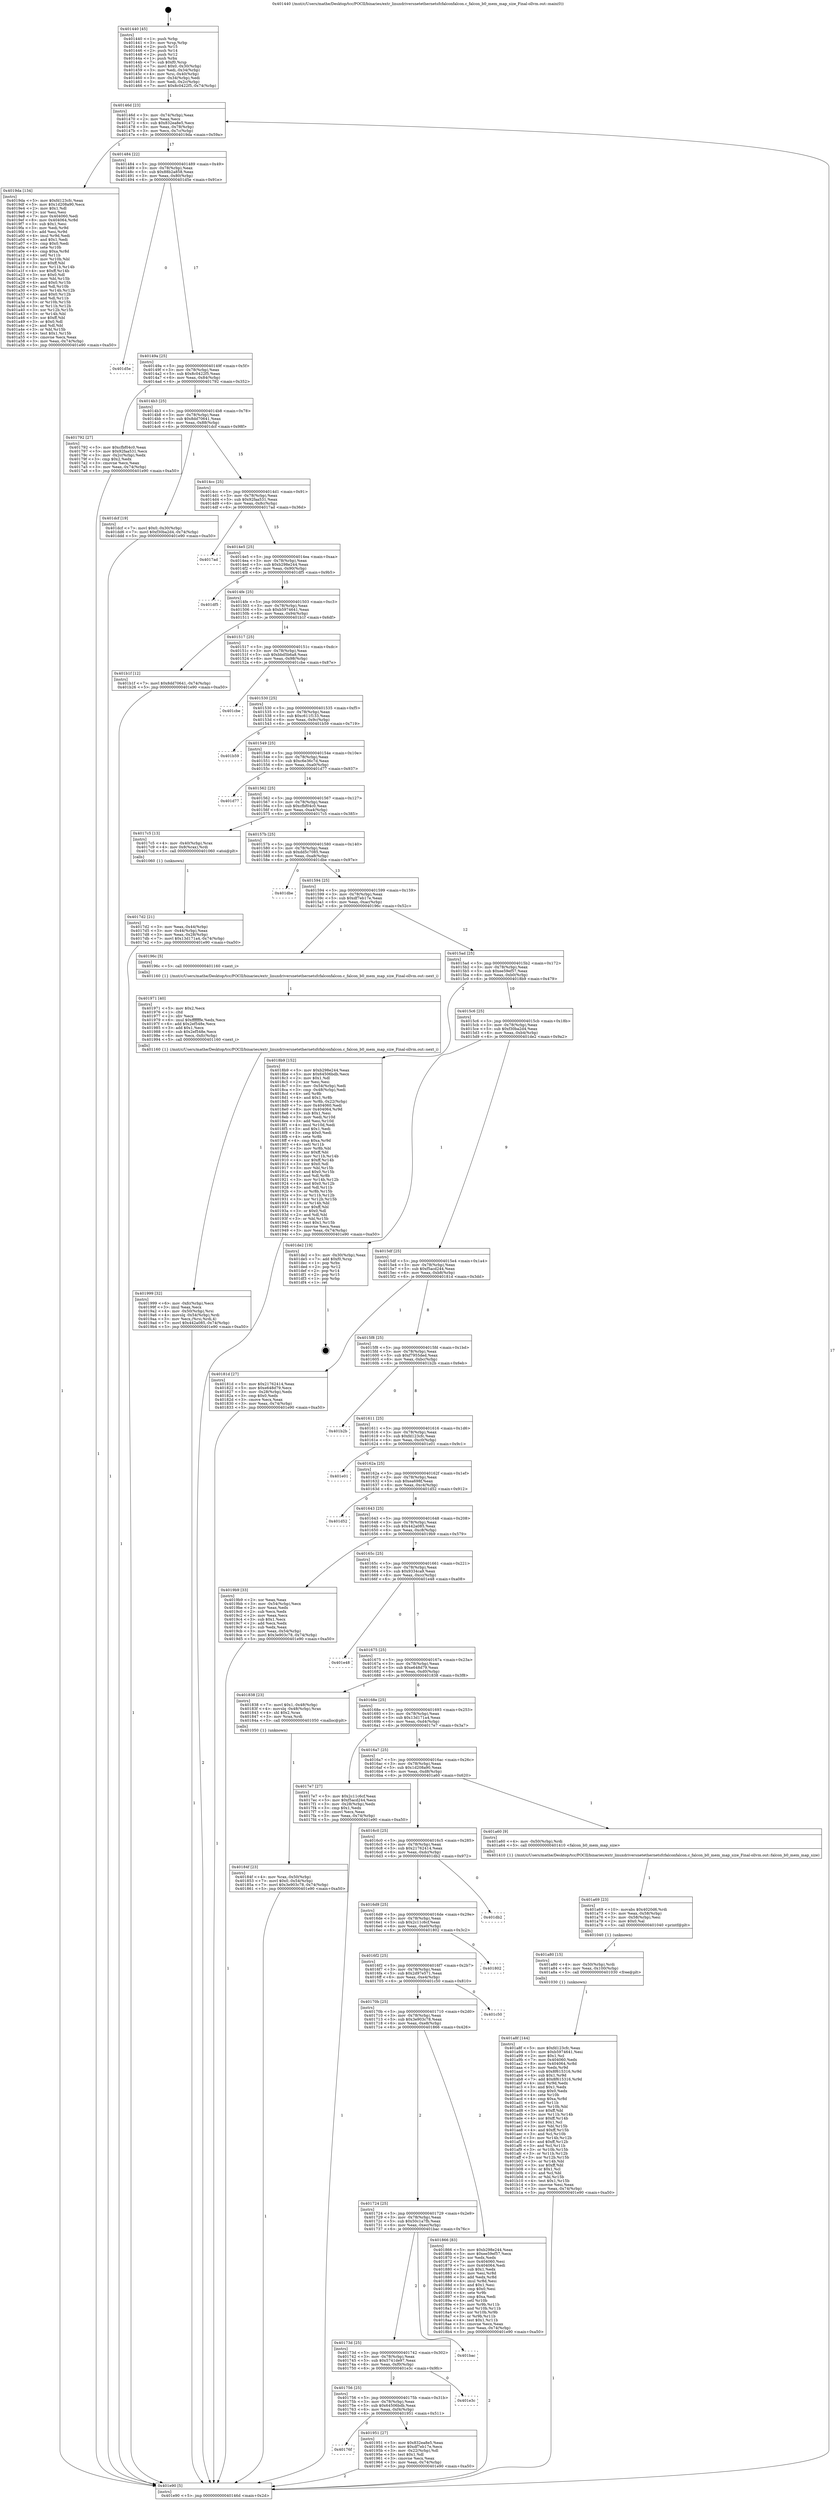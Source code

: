 digraph "0x401440" {
  label = "0x401440 (/mnt/c/Users/mathe/Desktop/tcc/POCII/binaries/extr_linuxdriversnetethernetsfcfalconfalcon.c_falcon_b0_mem_map_size_Final-ollvm.out::main(0))"
  labelloc = "t"
  node[shape=record]

  Entry [label="",width=0.3,height=0.3,shape=circle,fillcolor=black,style=filled]
  "0x40146d" [label="{
     0x40146d [23]\l
     | [instrs]\l
     &nbsp;&nbsp;0x40146d \<+3\>: mov -0x74(%rbp),%eax\l
     &nbsp;&nbsp;0x401470 \<+2\>: mov %eax,%ecx\l
     &nbsp;&nbsp;0x401472 \<+6\>: sub $0x832ea8e5,%ecx\l
     &nbsp;&nbsp;0x401478 \<+3\>: mov %eax,-0x78(%rbp)\l
     &nbsp;&nbsp;0x40147b \<+3\>: mov %ecx,-0x7c(%rbp)\l
     &nbsp;&nbsp;0x40147e \<+6\>: je 00000000004019da \<main+0x59a\>\l
  }"]
  "0x4019da" [label="{
     0x4019da [134]\l
     | [instrs]\l
     &nbsp;&nbsp;0x4019da \<+5\>: mov $0xfd123cfc,%eax\l
     &nbsp;&nbsp;0x4019df \<+5\>: mov $0x1d208a90,%ecx\l
     &nbsp;&nbsp;0x4019e4 \<+2\>: mov $0x1,%dl\l
     &nbsp;&nbsp;0x4019e6 \<+2\>: xor %esi,%esi\l
     &nbsp;&nbsp;0x4019e8 \<+7\>: mov 0x404060,%edi\l
     &nbsp;&nbsp;0x4019ef \<+8\>: mov 0x404064,%r8d\l
     &nbsp;&nbsp;0x4019f7 \<+3\>: sub $0x1,%esi\l
     &nbsp;&nbsp;0x4019fa \<+3\>: mov %edi,%r9d\l
     &nbsp;&nbsp;0x4019fd \<+3\>: add %esi,%r9d\l
     &nbsp;&nbsp;0x401a00 \<+4\>: imul %r9d,%edi\l
     &nbsp;&nbsp;0x401a04 \<+3\>: and $0x1,%edi\l
     &nbsp;&nbsp;0x401a07 \<+3\>: cmp $0x0,%edi\l
     &nbsp;&nbsp;0x401a0a \<+4\>: sete %r10b\l
     &nbsp;&nbsp;0x401a0e \<+4\>: cmp $0xa,%r8d\l
     &nbsp;&nbsp;0x401a12 \<+4\>: setl %r11b\l
     &nbsp;&nbsp;0x401a16 \<+3\>: mov %r10b,%bl\l
     &nbsp;&nbsp;0x401a19 \<+3\>: xor $0xff,%bl\l
     &nbsp;&nbsp;0x401a1c \<+3\>: mov %r11b,%r14b\l
     &nbsp;&nbsp;0x401a1f \<+4\>: xor $0xff,%r14b\l
     &nbsp;&nbsp;0x401a23 \<+3\>: xor $0x0,%dl\l
     &nbsp;&nbsp;0x401a26 \<+3\>: mov %bl,%r15b\l
     &nbsp;&nbsp;0x401a29 \<+4\>: and $0x0,%r15b\l
     &nbsp;&nbsp;0x401a2d \<+3\>: and %dl,%r10b\l
     &nbsp;&nbsp;0x401a30 \<+3\>: mov %r14b,%r12b\l
     &nbsp;&nbsp;0x401a33 \<+4\>: and $0x0,%r12b\l
     &nbsp;&nbsp;0x401a37 \<+3\>: and %dl,%r11b\l
     &nbsp;&nbsp;0x401a3a \<+3\>: or %r10b,%r15b\l
     &nbsp;&nbsp;0x401a3d \<+3\>: or %r11b,%r12b\l
     &nbsp;&nbsp;0x401a40 \<+3\>: xor %r12b,%r15b\l
     &nbsp;&nbsp;0x401a43 \<+3\>: or %r14b,%bl\l
     &nbsp;&nbsp;0x401a46 \<+3\>: xor $0xff,%bl\l
     &nbsp;&nbsp;0x401a49 \<+3\>: or $0x0,%dl\l
     &nbsp;&nbsp;0x401a4c \<+2\>: and %dl,%bl\l
     &nbsp;&nbsp;0x401a4e \<+3\>: or %bl,%r15b\l
     &nbsp;&nbsp;0x401a51 \<+4\>: test $0x1,%r15b\l
     &nbsp;&nbsp;0x401a55 \<+3\>: cmovne %ecx,%eax\l
     &nbsp;&nbsp;0x401a58 \<+3\>: mov %eax,-0x74(%rbp)\l
     &nbsp;&nbsp;0x401a5b \<+5\>: jmp 0000000000401e90 \<main+0xa50\>\l
  }"]
  "0x401484" [label="{
     0x401484 [22]\l
     | [instrs]\l
     &nbsp;&nbsp;0x401484 \<+5\>: jmp 0000000000401489 \<main+0x49\>\l
     &nbsp;&nbsp;0x401489 \<+3\>: mov -0x78(%rbp),%eax\l
     &nbsp;&nbsp;0x40148c \<+5\>: sub $0x88b2a858,%eax\l
     &nbsp;&nbsp;0x401491 \<+3\>: mov %eax,-0x80(%rbp)\l
     &nbsp;&nbsp;0x401494 \<+6\>: je 0000000000401d5e \<main+0x91e\>\l
  }"]
  Exit [label="",width=0.3,height=0.3,shape=circle,fillcolor=black,style=filled,peripheries=2]
  "0x401d5e" [label="{
     0x401d5e\l
  }", style=dashed]
  "0x40149a" [label="{
     0x40149a [25]\l
     | [instrs]\l
     &nbsp;&nbsp;0x40149a \<+5\>: jmp 000000000040149f \<main+0x5f\>\l
     &nbsp;&nbsp;0x40149f \<+3\>: mov -0x78(%rbp),%eax\l
     &nbsp;&nbsp;0x4014a2 \<+5\>: sub $0x8c0422f5,%eax\l
     &nbsp;&nbsp;0x4014a7 \<+6\>: mov %eax,-0x84(%rbp)\l
     &nbsp;&nbsp;0x4014ad \<+6\>: je 0000000000401792 \<main+0x352\>\l
  }"]
  "0x401a8f" [label="{
     0x401a8f [144]\l
     | [instrs]\l
     &nbsp;&nbsp;0x401a8f \<+5\>: mov $0xfd123cfc,%eax\l
     &nbsp;&nbsp;0x401a94 \<+5\>: mov $0xb5974641,%esi\l
     &nbsp;&nbsp;0x401a99 \<+2\>: mov $0x1,%cl\l
     &nbsp;&nbsp;0x401a9b \<+7\>: mov 0x404060,%edx\l
     &nbsp;&nbsp;0x401aa2 \<+8\>: mov 0x404064,%r8d\l
     &nbsp;&nbsp;0x401aaa \<+3\>: mov %edx,%r9d\l
     &nbsp;&nbsp;0x401aad \<+7\>: sub $0x8f615316,%r9d\l
     &nbsp;&nbsp;0x401ab4 \<+4\>: sub $0x1,%r9d\l
     &nbsp;&nbsp;0x401ab8 \<+7\>: add $0x8f615316,%r9d\l
     &nbsp;&nbsp;0x401abf \<+4\>: imul %r9d,%edx\l
     &nbsp;&nbsp;0x401ac3 \<+3\>: and $0x1,%edx\l
     &nbsp;&nbsp;0x401ac6 \<+3\>: cmp $0x0,%edx\l
     &nbsp;&nbsp;0x401ac9 \<+4\>: sete %r10b\l
     &nbsp;&nbsp;0x401acd \<+4\>: cmp $0xa,%r8d\l
     &nbsp;&nbsp;0x401ad1 \<+4\>: setl %r11b\l
     &nbsp;&nbsp;0x401ad5 \<+3\>: mov %r10b,%bl\l
     &nbsp;&nbsp;0x401ad8 \<+3\>: xor $0xff,%bl\l
     &nbsp;&nbsp;0x401adb \<+3\>: mov %r11b,%r14b\l
     &nbsp;&nbsp;0x401ade \<+4\>: xor $0xff,%r14b\l
     &nbsp;&nbsp;0x401ae2 \<+3\>: xor $0x1,%cl\l
     &nbsp;&nbsp;0x401ae5 \<+3\>: mov %bl,%r15b\l
     &nbsp;&nbsp;0x401ae8 \<+4\>: and $0xff,%r15b\l
     &nbsp;&nbsp;0x401aec \<+3\>: and %cl,%r10b\l
     &nbsp;&nbsp;0x401aef \<+3\>: mov %r14b,%r12b\l
     &nbsp;&nbsp;0x401af2 \<+4\>: and $0xff,%r12b\l
     &nbsp;&nbsp;0x401af6 \<+3\>: and %cl,%r11b\l
     &nbsp;&nbsp;0x401af9 \<+3\>: or %r10b,%r15b\l
     &nbsp;&nbsp;0x401afc \<+3\>: or %r11b,%r12b\l
     &nbsp;&nbsp;0x401aff \<+3\>: xor %r12b,%r15b\l
     &nbsp;&nbsp;0x401b02 \<+3\>: or %r14b,%bl\l
     &nbsp;&nbsp;0x401b05 \<+3\>: xor $0xff,%bl\l
     &nbsp;&nbsp;0x401b08 \<+3\>: or $0x1,%cl\l
     &nbsp;&nbsp;0x401b0b \<+2\>: and %cl,%bl\l
     &nbsp;&nbsp;0x401b0d \<+3\>: or %bl,%r15b\l
     &nbsp;&nbsp;0x401b10 \<+4\>: test $0x1,%r15b\l
     &nbsp;&nbsp;0x401b14 \<+3\>: cmovne %esi,%eax\l
     &nbsp;&nbsp;0x401b17 \<+3\>: mov %eax,-0x74(%rbp)\l
     &nbsp;&nbsp;0x401b1a \<+5\>: jmp 0000000000401e90 \<main+0xa50\>\l
  }"]
  "0x401792" [label="{
     0x401792 [27]\l
     | [instrs]\l
     &nbsp;&nbsp;0x401792 \<+5\>: mov $0xcfbf04c0,%eax\l
     &nbsp;&nbsp;0x401797 \<+5\>: mov $0x92faa531,%ecx\l
     &nbsp;&nbsp;0x40179c \<+3\>: mov -0x2c(%rbp),%edx\l
     &nbsp;&nbsp;0x40179f \<+3\>: cmp $0x2,%edx\l
     &nbsp;&nbsp;0x4017a2 \<+3\>: cmovne %ecx,%eax\l
     &nbsp;&nbsp;0x4017a5 \<+3\>: mov %eax,-0x74(%rbp)\l
     &nbsp;&nbsp;0x4017a8 \<+5\>: jmp 0000000000401e90 \<main+0xa50\>\l
  }"]
  "0x4014b3" [label="{
     0x4014b3 [25]\l
     | [instrs]\l
     &nbsp;&nbsp;0x4014b3 \<+5\>: jmp 00000000004014b8 \<main+0x78\>\l
     &nbsp;&nbsp;0x4014b8 \<+3\>: mov -0x78(%rbp),%eax\l
     &nbsp;&nbsp;0x4014bb \<+5\>: sub $0x8dd70641,%eax\l
     &nbsp;&nbsp;0x4014c0 \<+6\>: mov %eax,-0x88(%rbp)\l
     &nbsp;&nbsp;0x4014c6 \<+6\>: je 0000000000401dcf \<main+0x98f\>\l
  }"]
  "0x401e90" [label="{
     0x401e90 [5]\l
     | [instrs]\l
     &nbsp;&nbsp;0x401e90 \<+5\>: jmp 000000000040146d \<main+0x2d\>\l
  }"]
  "0x401440" [label="{
     0x401440 [45]\l
     | [instrs]\l
     &nbsp;&nbsp;0x401440 \<+1\>: push %rbp\l
     &nbsp;&nbsp;0x401441 \<+3\>: mov %rsp,%rbp\l
     &nbsp;&nbsp;0x401444 \<+2\>: push %r15\l
     &nbsp;&nbsp;0x401446 \<+2\>: push %r14\l
     &nbsp;&nbsp;0x401448 \<+2\>: push %r12\l
     &nbsp;&nbsp;0x40144a \<+1\>: push %rbx\l
     &nbsp;&nbsp;0x40144b \<+7\>: sub $0xf0,%rsp\l
     &nbsp;&nbsp;0x401452 \<+7\>: movl $0x0,-0x30(%rbp)\l
     &nbsp;&nbsp;0x401459 \<+3\>: mov %edi,-0x34(%rbp)\l
     &nbsp;&nbsp;0x40145c \<+4\>: mov %rsi,-0x40(%rbp)\l
     &nbsp;&nbsp;0x401460 \<+3\>: mov -0x34(%rbp),%edi\l
     &nbsp;&nbsp;0x401463 \<+3\>: mov %edi,-0x2c(%rbp)\l
     &nbsp;&nbsp;0x401466 \<+7\>: movl $0x8c0422f5,-0x74(%rbp)\l
  }"]
  "0x401a80" [label="{
     0x401a80 [15]\l
     | [instrs]\l
     &nbsp;&nbsp;0x401a80 \<+4\>: mov -0x50(%rbp),%rdi\l
     &nbsp;&nbsp;0x401a84 \<+6\>: mov %eax,-0x100(%rbp)\l
     &nbsp;&nbsp;0x401a8a \<+5\>: call 0000000000401030 \<free@plt\>\l
     | [calls]\l
     &nbsp;&nbsp;0x401030 \{1\} (unknown)\l
  }"]
  "0x401dcf" [label="{
     0x401dcf [19]\l
     | [instrs]\l
     &nbsp;&nbsp;0x401dcf \<+7\>: movl $0x0,-0x30(%rbp)\l
     &nbsp;&nbsp;0x401dd6 \<+7\>: movl $0xf30ba2d4,-0x74(%rbp)\l
     &nbsp;&nbsp;0x401ddd \<+5\>: jmp 0000000000401e90 \<main+0xa50\>\l
  }"]
  "0x4014cc" [label="{
     0x4014cc [25]\l
     | [instrs]\l
     &nbsp;&nbsp;0x4014cc \<+5\>: jmp 00000000004014d1 \<main+0x91\>\l
     &nbsp;&nbsp;0x4014d1 \<+3\>: mov -0x78(%rbp),%eax\l
     &nbsp;&nbsp;0x4014d4 \<+5\>: sub $0x92faa531,%eax\l
     &nbsp;&nbsp;0x4014d9 \<+6\>: mov %eax,-0x8c(%rbp)\l
     &nbsp;&nbsp;0x4014df \<+6\>: je 00000000004017ad \<main+0x36d\>\l
  }"]
  "0x401a69" [label="{
     0x401a69 [23]\l
     | [instrs]\l
     &nbsp;&nbsp;0x401a69 \<+10\>: movabs $0x4020d6,%rdi\l
     &nbsp;&nbsp;0x401a73 \<+3\>: mov %eax,-0x58(%rbp)\l
     &nbsp;&nbsp;0x401a76 \<+3\>: mov -0x58(%rbp),%esi\l
     &nbsp;&nbsp;0x401a79 \<+2\>: mov $0x0,%al\l
     &nbsp;&nbsp;0x401a7b \<+5\>: call 0000000000401040 \<printf@plt\>\l
     | [calls]\l
     &nbsp;&nbsp;0x401040 \{1\} (unknown)\l
  }"]
  "0x4017ad" [label="{
     0x4017ad\l
  }", style=dashed]
  "0x4014e5" [label="{
     0x4014e5 [25]\l
     | [instrs]\l
     &nbsp;&nbsp;0x4014e5 \<+5\>: jmp 00000000004014ea \<main+0xaa\>\l
     &nbsp;&nbsp;0x4014ea \<+3\>: mov -0x78(%rbp),%eax\l
     &nbsp;&nbsp;0x4014ed \<+5\>: sub $0xb298e244,%eax\l
     &nbsp;&nbsp;0x4014f2 \<+6\>: mov %eax,-0x90(%rbp)\l
     &nbsp;&nbsp;0x4014f8 \<+6\>: je 0000000000401df5 \<main+0x9b5\>\l
  }"]
  "0x401999" [label="{
     0x401999 [32]\l
     | [instrs]\l
     &nbsp;&nbsp;0x401999 \<+6\>: mov -0xfc(%rbp),%ecx\l
     &nbsp;&nbsp;0x40199f \<+3\>: imul %eax,%ecx\l
     &nbsp;&nbsp;0x4019a2 \<+4\>: mov -0x50(%rbp),%rsi\l
     &nbsp;&nbsp;0x4019a6 \<+4\>: movslq -0x54(%rbp),%rdi\l
     &nbsp;&nbsp;0x4019aa \<+3\>: mov %ecx,(%rsi,%rdi,4)\l
     &nbsp;&nbsp;0x4019ad \<+7\>: movl $0x442a085,-0x74(%rbp)\l
     &nbsp;&nbsp;0x4019b4 \<+5\>: jmp 0000000000401e90 \<main+0xa50\>\l
  }"]
  "0x401df5" [label="{
     0x401df5\l
  }", style=dashed]
  "0x4014fe" [label="{
     0x4014fe [25]\l
     | [instrs]\l
     &nbsp;&nbsp;0x4014fe \<+5\>: jmp 0000000000401503 \<main+0xc3\>\l
     &nbsp;&nbsp;0x401503 \<+3\>: mov -0x78(%rbp),%eax\l
     &nbsp;&nbsp;0x401506 \<+5\>: sub $0xb5974641,%eax\l
     &nbsp;&nbsp;0x40150b \<+6\>: mov %eax,-0x94(%rbp)\l
     &nbsp;&nbsp;0x401511 \<+6\>: je 0000000000401b1f \<main+0x6df\>\l
  }"]
  "0x401971" [label="{
     0x401971 [40]\l
     | [instrs]\l
     &nbsp;&nbsp;0x401971 \<+5\>: mov $0x2,%ecx\l
     &nbsp;&nbsp;0x401976 \<+1\>: cltd\l
     &nbsp;&nbsp;0x401977 \<+2\>: idiv %ecx\l
     &nbsp;&nbsp;0x401979 \<+6\>: imul $0xfffffffe,%edx,%ecx\l
     &nbsp;&nbsp;0x40197f \<+6\>: add $0x2ef548e,%ecx\l
     &nbsp;&nbsp;0x401985 \<+3\>: add $0x1,%ecx\l
     &nbsp;&nbsp;0x401988 \<+6\>: sub $0x2ef548e,%ecx\l
     &nbsp;&nbsp;0x40198e \<+6\>: mov %ecx,-0xfc(%rbp)\l
     &nbsp;&nbsp;0x401994 \<+5\>: call 0000000000401160 \<next_i\>\l
     | [calls]\l
     &nbsp;&nbsp;0x401160 \{1\} (/mnt/c/Users/mathe/Desktop/tcc/POCII/binaries/extr_linuxdriversnetethernetsfcfalconfalcon.c_falcon_b0_mem_map_size_Final-ollvm.out::next_i)\l
  }"]
  "0x401b1f" [label="{
     0x401b1f [12]\l
     | [instrs]\l
     &nbsp;&nbsp;0x401b1f \<+7\>: movl $0x8dd70641,-0x74(%rbp)\l
     &nbsp;&nbsp;0x401b26 \<+5\>: jmp 0000000000401e90 \<main+0xa50\>\l
  }"]
  "0x401517" [label="{
     0x401517 [25]\l
     | [instrs]\l
     &nbsp;&nbsp;0x401517 \<+5\>: jmp 000000000040151c \<main+0xdc\>\l
     &nbsp;&nbsp;0x40151c \<+3\>: mov -0x78(%rbp),%eax\l
     &nbsp;&nbsp;0x40151f \<+5\>: sub $0xbbd5b6a8,%eax\l
     &nbsp;&nbsp;0x401524 \<+6\>: mov %eax,-0x98(%rbp)\l
     &nbsp;&nbsp;0x40152a \<+6\>: je 0000000000401cbe \<main+0x87e\>\l
  }"]
  "0x40176f" [label="{
     0x40176f\l
  }", style=dashed]
  "0x401cbe" [label="{
     0x401cbe\l
  }", style=dashed]
  "0x401530" [label="{
     0x401530 [25]\l
     | [instrs]\l
     &nbsp;&nbsp;0x401530 \<+5\>: jmp 0000000000401535 \<main+0xf5\>\l
     &nbsp;&nbsp;0x401535 \<+3\>: mov -0x78(%rbp),%eax\l
     &nbsp;&nbsp;0x401538 \<+5\>: sub $0xc611f133,%eax\l
     &nbsp;&nbsp;0x40153d \<+6\>: mov %eax,-0x9c(%rbp)\l
     &nbsp;&nbsp;0x401543 \<+6\>: je 0000000000401b59 \<main+0x719\>\l
  }"]
  "0x401951" [label="{
     0x401951 [27]\l
     | [instrs]\l
     &nbsp;&nbsp;0x401951 \<+5\>: mov $0x832ea8e5,%eax\l
     &nbsp;&nbsp;0x401956 \<+5\>: mov $0xdf7eb17e,%ecx\l
     &nbsp;&nbsp;0x40195b \<+3\>: mov -0x22(%rbp),%dl\l
     &nbsp;&nbsp;0x40195e \<+3\>: test $0x1,%dl\l
     &nbsp;&nbsp;0x401961 \<+3\>: cmovne %ecx,%eax\l
     &nbsp;&nbsp;0x401964 \<+3\>: mov %eax,-0x74(%rbp)\l
     &nbsp;&nbsp;0x401967 \<+5\>: jmp 0000000000401e90 \<main+0xa50\>\l
  }"]
  "0x401b59" [label="{
     0x401b59\l
  }", style=dashed]
  "0x401549" [label="{
     0x401549 [25]\l
     | [instrs]\l
     &nbsp;&nbsp;0x401549 \<+5\>: jmp 000000000040154e \<main+0x10e\>\l
     &nbsp;&nbsp;0x40154e \<+3\>: mov -0x78(%rbp),%eax\l
     &nbsp;&nbsp;0x401551 \<+5\>: sub $0xc6e36c7d,%eax\l
     &nbsp;&nbsp;0x401556 \<+6\>: mov %eax,-0xa0(%rbp)\l
     &nbsp;&nbsp;0x40155c \<+6\>: je 0000000000401d77 \<main+0x937\>\l
  }"]
  "0x401756" [label="{
     0x401756 [25]\l
     | [instrs]\l
     &nbsp;&nbsp;0x401756 \<+5\>: jmp 000000000040175b \<main+0x31b\>\l
     &nbsp;&nbsp;0x40175b \<+3\>: mov -0x78(%rbp),%eax\l
     &nbsp;&nbsp;0x40175e \<+5\>: sub $0x64506bdb,%eax\l
     &nbsp;&nbsp;0x401763 \<+6\>: mov %eax,-0xf4(%rbp)\l
     &nbsp;&nbsp;0x401769 \<+6\>: je 0000000000401951 \<main+0x511\>\l
  }"]
  "0x401d77" [label="{
     0x401d77\l
  }", style=dashed]
  "0x401562" [label="{
     0x401562 [25]\l
     | [instrs]\l
     &nbsp;&nbsp;0x401562 \<+5\>: jmp 0000000000401567 \<main+0x127\>\l
     &nbsp;&nbsp;0x401567 \<+3\>: mov -0x78(%rbp),%eax\l
     &nbsp;&nbsp;0x40156a \<+5\>: sub $0xcfbf04c0,%eax\l
     &nbsp;&nbsp;0x40156f \<+6\>: mov %eax,-0xa4(%rbp)\l
     &nbsp;&nbsp;0x401575 \<+6\>: je 00000000004017c5 \<main+0x385\>\l
  }"]
  "0x401e3c" [label="{
     0x401e3c\l
  }", style=dashed]
  "0x4017c5" [label="{
     0x4017c5 [13]\l
     | [instrs]\l
     &nbsp;&nbsp;0x4017c5 \<+4\>: mov -0x40(%rbp),%rax\l
     &nbsp;&nbsp;0x4017c9 \<+4\>: mov 0x8(%rax),%rdi\l
     &nbsp;&nbsp;0x4017cd \<+5\>: call 0000000000401060 \<atoi@plt\>\l
     | [calls]\l
     &nbsp;&nbsp;0x401060 \{1\} (unknown)\l
  }"]
  "0x40157b" [label="{
     0x40157b [25]\l
     | [instrs]\l
     &nbsp;&nbsp;0x40157b \<+5\>: jmp 0000000000401580 \<main+0x140\>\l
     &nbsp;&nbsp;0x401580 \<+3\>: mov -0x78(%rbp),%eax\l
     &nbsp;&nbsp;0x401583 \<+5\>: sub $0xdd5c7085,%eax\l
     &nbsp;&nbsp;0x401588 \<+6\>: mov %eax,-0xa8(%rbp)\l
     &nbsp;&nbsp;0x40158e \<+6\>: je 0000000000401dbe \<main+0x97e\>\l
  }"]
  "0x4017d2" [label="{
     0x4017d2 [21]\l
     | [instrs]\l
     &nbsp;&nbsp;0x4017d2 \<+3\>: mov %eax,-0x44(%rbp)\l
     &nbsp;&nbsp;0x4017d5 \<+3\>: mov -0x44(%rbp),%eax\l
     &nbsp;&nbsp;0x4017d8 \<+3\>: mov %eax,-0x28(%rbp)\l
     &nbsp;&nbsp;0x4017db \<+7\>: movl $0x13d171a4,-0x74(%rbp)\l
     &nbsp;&nbsp;0x4017e2 \<+5\>: jmp 0000000000401e90 \<main+0xa50\>\l
  }"]
  "0x40173d" [label="{
     0x40173d [25]\l
     | [instrs]\l
     &nbsp;&nbsp;0x40173d \<+5\>: jmp 0000000000401742 \<main+0x302\>\l
     &nbsp;&nbsp;0x401742 \<+3\>: mov -0x78(%rbp),%eax\l
     &nbsp;&nbsp;0x401745 \<+5\>: sub $0x5741de97,%eax\l
     &nbsp;&nbsp;0x40174a \<+6\>: mov %eax,-0xf0(%rbp)\l
     &nbsp;&nbsp;0x401750 \<+6\>: je 0000000000401e3c \<main+0x9fc\>\l
  }"]
  "0x401dbe" [label="{
     0x401dbe\l
  }", style=dashed]
  "0x401594" [label="{
     0x401594 [25]\l
     | [instrs]\l
     &nbsp;&nbsp;0x401594 \<+5\>: jmp 0000000000401599 \<main+0x159\>\l
     &nbsp;&nbsp;0x401599 \<+3\>: mov -0x78(%rbp),%eax\l
     &nbsp;&nbsp;0x40159c \<+5\>: sub $0xdf7eb17e,%eax\l
     &nbsp;&nbsp;0x4015a1 \<+6\>: mov %eax,-0xac(%rbp)\l
     &nbsp;&nbsp;0x4015a7 \<+6\>: je 000000000040196c \<main+0x52c\>\l
  }"]
  "0x401bac" [label="{
     0x401bac\l
  }", style=dashed]
  "0x40196c" [label="{
     0x40196c [5]\l
     | [instrs]\l
     &nbsp;&nbsp;0x40196c \<+5\>: call 0000000000401160 \<next_i\>\l
     | [calls]\l
     &nbsp;&nbsp;0x401160 \{1\} (/mnt/c/Users/mathe/Desktop/tcc/POCII/binaries/extr_linuxdriversnetethernetsfcfalconfalcon.c_falcon_b0_mem_map_size_Final-ollvm.out::next_i)\l
  }"]
  "0x4015ad" [label="{
     0x4015ad [25]\l
     | [instrs]\l
     &nbsp;&nbsp;0x4015ad \<+5\>: jmp 00000000004015b2 \<main+0x172\>\l
     &nbsp;&nbsp;0x4015b2 \<+3\>: mov -0x78(%rbp),%eax\l
     &nbsp;&nbsp;0x4015b5 \<+5\>: sub $0xee59ef57,%eax\l
     &nbsp;&nbsp;0x4015ba \<+6\>: mov %eax,-0xb0(%rbp)\l
     &nbsp;&nbsp;0x4015c0 \<+6\>: je 00000000004018b9 \<main+0x479\>\l
  }"]
  "0x401724" [label="{
     0x401724 [25]\l
     | [instrs]\l
     &nbsp;&nbsp;0x401724 \<+5\>: jmp 0000000000401729 \<main+0x2e9\>\l
     &nbsp;&nbsp;0x401729 \<+3\>: mov -0x78(%rbp),%eax\l
     &nbsp;&nbsp;0x40172c \<+5\>: sub $0x50c1a7fb,%eax\l
     &nbsp;&nbsp;0x401731 \<+6\>: mov %eax,-0xec(%rbp)\l
     &nbsp;&nbsp;0x401737 \<+6\>: je 0000000000401bac \<main+0x76c\>\l
  }"]
  "0x4018b9" [label="{
     0x4018b9 [152]\l
     | [instrs]\l
     &nbsp;&nbsp;0x4018b9 \<+5\>: mov $0xb298e244,%eax\l
     &nbsp;&nbsp;0x4018be \<+5\>: mov $0x64506bdb,%ecx\l
     &nbsp;&nbsp;0x4018c3 \<+2\>: mov $0x1,%dl\l
     &nbsp;&nbsp;0x4018c5 \<+2\>: xor %esi,%esi\l
     &nbsp;&nbsp;0x4018c7 \<+3\>: mov -0x54(%rbp),%edi\l
     &nbsp;&nbsp;0x4018ca \<+3\>: cmp -0x48(%rbp),%edi\l
     &nbsp;&nbsp;0x4018cd \<+4\>: setl %r8b\l
     &nbsp;&nbsp;0x4018d1 \<+4\>: and $0x1,%r8b\l
     &nbsp;&nbsp;0x4018d5 \<+4\>: mov %r8b,-0x22(%rbp)\l
     &nbsp;&nbsp;0x4018d9 \<+7\>: mov 0x404060,%edi\l
     &nbsp;&nbsp;0x4018e0 \<+8\>: mov 0x404064,%r9d\l
     &nbsp;&nbsp;0x4018e8 \<+3\>: sub $0x1,%esi\l
     &nbsp;&nbsp;0x4018eb \<+3\>: mov %edi,%r10d\l
     &nbsp;&nbsp;0x4018ee \<+3\>: add %esi,%r10d\l
     &nbsp;&nbsp;0x4018f1 \<+4\>: imul %r10d,%edi\l
     &nbsp;&nbsp;0x4018f5 \<+3\>: and $0x1,%edi\l
     &nbsp;&nbsp;0x4018f8 \<+3\>: cmp $0x0,%edi\l
     &nbsp;&nbsp;0x4018fb \<+4\>: sete %r8b\l
     &nbsp;&nbsp;0x4018ff \<+4\>: cmp $0xa,%r9d\l
     &nbsp;&nbsp;0x401903 \<+4\>: setl %r11b\l
     &nbsp;&nbsp;0x401907 \<+3\>: mov %r8b,%bl\l
     &nbsp;&nbsp;0x40190a \<+3\>: xor $0xff,%bl\l
     &nbsp;&nbsp;0x40190d \<+3\>: mov %r11b,%r14b\l
     &nbsp;&nbsp;0x401910 \<+4\>: xor $0xff,%r14b\l
     &nbsp;&nbsp;0x401914 \<+3\>: xor $0x0,%dl\l
     &nbsp;&nbsp;0x401917 \<+3\>: mov %bl,%r15b\l
     &nbsp;&nbsp;0x40191a \<+4\>: and $0x0,%r15b\l
     &nbsp;&nbsp;0x40191e \<+3\>: and %dl,%r8b\l
     &nbsp;&nbsp;0x401921 \<+3\>: mov %r14b,%r12b\l
     &nbsp;&nbsp;0x401924 \<+4\>: and $0x0,%r12b\l
     &nbsp;&nbsp;0x401928 \<+3\>: and %dl,%r11b\l
     &nbsp;&nbsp;0x40192b \<+3\>: or %r8b,%r15b\l
     &nbsp;&nbsp;0x40192e \<+3\>: or %r11b,%r12b\l
     &nbsp;&nbsp;0x401931 \<+3\>: xor %r12b,%r15b\l
     &nbsp;&nbsp;0x401934 \<+3\>: or %r14b,%bl\l
     &nbsp;&nbsp;0x401937 \<+3\>: xor $0xff,%bl\l
     &nbsp;&nbsp;0x40193a \<+3\>: or $0x0,%dl\l
     &nbsp;&nbsp;0x40193d \<+2\>: and %dl,%bl\l
     &nbsp;&nbsp;0x40193f \<+3\>: or %bl,%r15b\l
     &nbsp;&nbsp;0x401942 \<+4\>: test $0x1,%r15b\l
     &nbsp;&nbsp;0x401946 \<+3\>: cmovne %ecx,%eax\l
     &nbsp;&nbsp;0x401949 \<+3\>: mov %eax,-0x74(%rbp)\l
     &nbsp;&nbsp;0x40194c \<+5\>: jmp 0000000000401e90 \<main+0xa50\>\l
  }"]
  "0x4015c6" [label="{
     0x4015c6 [25]\l
     | [instrs]\l
     &nbsp;&nbsp;0x4015c6 \<+5\>: jmp 00000000004015cb \<main+0x18b\>\l
     &nbsp;&nbsp;0x4015cb \<+3\>: mov -0x78(%rbp),%eax\l
     &nbsp;&nbsp;0x4015ce \<+5\>: sub $0xf30ba2d4,%eax\l
     &nbsp;&nbsp;0x4015d3 \<+6\>: mov %eax,-0xb4(%rbp)\l
     &nbsp;&nbsp;0x4015d9 \<+6\>: je 0000000000401de2 \<main+0x9a2\>\l
  }"]
  "0x401866" [label="{
     0x401866 [83]\l
     | [instrs]\l
     &nbsp;&nbsp;0x401866 \<+5\>: mov $0xb298e244,%eax\l
     &nbsp;&nbsp;0x40186b \<+5\>: mov $0xee59ef57,%ecx\l
     &nbsp;&nbsp;0x401870 \<+2\>: xor %edx,%edx\l
     &nbsp;&nbsp;0x401872 \<+7\>: mov 0x404060,%esi\l
     &nbsp;&nbsp;0x401879 \<+7\>: mov 0x404064,%edi\l
     &nbsp;&nbsp;0x401880 \<+3\>: sub $0x1,%edx\l
     &nbsp;&nbsp;0x401883 \<+3\>: mov %esi,%r8d\l
     &nbsp;&nbsp;0x401886 \<+3\>: add %edx,%r8d\l
     &nbsp;&nbsp;0x401889 \<+4\>: imul %r8d,%esi\l
     &nbsp;&nbsp;0x40188d \<+3\>: and $0x1,%esi\l
     &nbsp;&nbsp;0x401890 \<+3\>: cmp $0x0,%esi\l
     &nbsp;&nbsp;0x401893 \<+4\>: sete %r9b\l
     &nbsp;&nbsp;0x401897 \<+3\>: cmp $0xa,%edi\l
     &nbsp;&nbsp;0x40189a \<+4\>: setl %r10b\l
     &nbsp;&nbsp;0x40189e \<+3\>: mov %r9b,%r11b\l
     &nbsp;&nbsp;0x4018a1 \<+3\>: and %r10b,%r11b\l
     &nbsp;&nbsp;0x4018a4 \<+3\>: xor %r10b,%r9b\l
     &nbsp;&nbsp;0x4018a7 \<+3\>: or %r9b,%r11b\l
     &nbsp;&nbsp;0x4018aa \<+4\>: test $0x1,%r11b\l
     &nbsp;&nbsp;0x4018ae \<+3\>: cmovne %ecx,%eax\l
     &nbsp;&nbsp;0x4018b1 \<+3\>: mov %eax,-0x74(%rbp)\l
     &nbsp;&nbsp;0x4018b4 \<+5\>: jmp 0000000000401e90 \<main+0xa50\>\l
  }"]
  "0x401de2" [label="{
     0x401de2 [19]\l
     | [instrs]\l
     &nbsp;&nbsp;0x401de2 \<+3\>: mov -0x30(%rbp),%eax\l
     &nbsp;&nbsp;0x401de5 \<+7\>: add $0xf0,%rsp\l
     &nbsp;&nbsp;0x401dec \<+1\>: pop %rbx\l
     &nbsp;&nbsp;0x401ded \<+2\>: pop %r12\l
     &nbsp;&nbsp;0x401def \<+2\>: pop %r14\l
     &nbsp;&nbsp;0x401df1 \<+2\>: pop %r15\l
     &nbsp;&nbsp;0x401df3 \<+1\>: pop %rbp\l
     &nbsp;&nbsp;0x401df4 \<+1\>: ret\l
  }"]
  "0x4015df" [label="{
     0x4015df [25]\l
     | [instrs]\l
     &nbsp;&nbsp;0x4015df \<+5\>: jmp 00000000004015e4 \<main+0x1a4\>\l
     &nbsp;&nbsp;0x4015e4 \<+3\>: mov -0x78(%rbp),%eax\l
     &nbsp;&nbsp;0x4015e7 \<+5\>: sub $0xf5acd244,%eax\l
     &nbsp;&nbsp;0x4015ec \<+6\>: mov %eax,-0xb8(%rbp)\l
     &nbsp;&nbsp;0x4015f2 \<+6\>: je 000000000040181d \<main+0x3dd\>\l
  }"]
  "0x40170b" [label="{
     0x40170b [25]\l
     | [instrs]\l
     &nbsp;&nbsp;0x40170b \<+5\>: jmp 0000000000401710 \<main+0x2d0\>\l
     &nbsp;&nbsp;0x401710 \<+3\>: mov -0x78(%rbp),%eax\l
     &nbsp;&nbsp;0x401713 \<+5\>: sub $0x3e903c78,%eax\l
     &nbsp;&nbsp;0x401718 \<+6\>: mov %eax,-0xe8(%rbp)\l
     &nbsp;&nbsp;0x40171e \<+6\>: je 0000000000401866 \<main+0x426\>\l
  }"]
  "0x40181d" [label="{
     0x40181d [27]\l
     | [instrs]\l
     &nbsp;&nbsp;0x40181d \<+5\>: mov $0x21762414,%eax\l
     &nbsp;&nbsp;0x401822 \<+5\>: mov $0xe648d79,%ecx\l
     &nbsp;&nbsp;0x401827 \<+3\>: mov -0x28(%rbp),%edx\l
     &nbsp;&nbsp;0x40182a \<+3\>: cmp $0x0,%edx\l
     &nbsp;&nbsp;0x40182d \<+3\>: cmove %ecx,%eax\l
     &nbsp;&nbsp;0x401830 \<+3\>: mov %eax,-0x74(%rbp)\l
     &nbsp;&nbsp;0x401833 \<+5\>: jmp 0000000000401e90 \<main+0xa50\>\l
  }"]
  "0x4015f8" [label="{
     0x4015f8 [25]\l
     | [instrs]\l
     &nbsp;&nbsp;0x4015f8 \<+5\>: jmp 00000000004015fd \<main+0x1bd\>\l
     &nbsp;&nbsp;0x4015fd \<+3\>: mov -0x78(%rbp),%eax\l
     &nbsp;&nbsp;0x401600 \<+5\>: sub $0xf7955ded,%eax\l
     &nbsp;&nbsp;0x401605 \<+6\>: mov %eax,-0xbc(%rbp)\l
     &nbsp;&nbsp;0x40160b \<+6\>: je 0000000000401b2b \<main+0x6eb\>\l
  }"]
  "0x401c50" [label="{
     0x401c50\l
  }", style=dashed]
  "0x401b2b" [label="{
     0x401b2b\l
  }", style=dashed]
  "0x401611" [label="{
     0x401611 [25]\l
     | [instrs]\l
     &nbsp;&nbsp;0x401611 \<+5\>: jmp 0000000000401616 \<main+0x1d6\>\l
     &nbsp;&nbsp;0x401616 \<+3\>: mov -0x78(%rbp),%eax\l
     &nbsp;&nbsp;0x401619 \<+5\>: sub $0xfd123cfc,%eax\l
     &nbsp;&nbsp;0x40161e \<+6\>: mov %eax,-0xc0(%rbp)\l
     &nbsp;&nbsp;0x401624 \<+6\>: je 0000000000401e01 \<main+0x9c1\>\l
  }"]
  "0x4016f2" [label="{
     0x4016f2 [25]\l
     | [instrs]\l
     &nbsp;&nbsp;0x4016f2 \<+5\>: jmp 00000000004016f7 \<main+0x2b7\>\l
     &nbsp;&nbsp;0x4016f7 \<+3\>: mov -0x78(%rbp),%eax\l
     &nbsp;&nbsp;0x4016fa \<+5\>: sub $0x2d97e571,%eax\l
     &nbsp;&nbsp;0x4016ff \<+6\>: mov %eax,-0xe4(%rbp)\l
     &nbsp;&nbsp;0x401705 \<+6\>: je 0000000000401c50 \<main+0x810\>\l
  }"]
  "0x401e01" [label="{
     0x401e01\l
  }", style=dashed]
  "0x40162a" [label="{
     0x40162a [25]\l
     | [instrs]\l
     &nbsp;&nbsp;0x40162a \<+5\>: jmp 000000000040162f \<main+0x1ef\>\l
     &nbsp;&nbsp;0x40162f \<+3\>: mov -0x78(%rbp),%eax\l
     &nbsp;&nbsp;0x401632 \<+5\>: sub $0xea698f,%eax\l
     &nbsp;&nbsp;0x401637 \<+6\>: mov %eax,-0xc4(%rbp)\l
     &nbsp;&nbsp;0x40163d \<+6\>: je 0000000000401d52 \<main+0x912\>\l
  }"]
  "0x401802" [label="{
     0x401802\l
  }", style=dashed]
  "0x401d52" [label="{
     0x401d52\l
  }", style=dashed]
  "0x401643" [label="{
     0x401643 [25]\l
     | [instrs]\l
     &nbsp;&nbsp;0x401643 \<+5\>: jmp 0000000000401648 \<main+0x208\>\l
     &nbsp;&nbsp;0x401648 \<+3\>: mov -0x78(%rbp),%eax\l
     &nbsp;&nbsp;0x40164b \<+5\>: sub $0x442a085,%eax\l
     &nbsp;&nbsp;0x401650 \<+6\>: mov %eax,-0xc8(%rbp)\l
     &nbsp;&nbsp;0x401656 \<+6\>: je 00000000004019b9 \<main+0x579\>\l
  }"]
  "0x4016d9" [label="{
     0x4016d9 [25]\l
     | [instrs]\l
     &nbsp;&nbsp;0x4016d9 \<+5\>: jmp 00000000004016de \<main+0x29e\>\l
     &nbsp;&nbsp;0x4016de \<+3\>: mov -0x78(%rbp),%eax\l
     &nbsp;&nbsp;0x4016e1 \<+5\>: sub $0x2c11c6cf,%eax\l
     &nbsp;&nbsp;0x4016e6 \<+6\>: mov %eax,-0xe0(%rbp)\l
     &nbsp;&nbsp;0x4016ec \<+6\>: je 0000000000401802 \<main+0x3c2\>\l
  }"]
  "0x4019b9" [label="{
     0x4019b9 [33]\l
     | [instrs]\l
     &nbsp;&nbsp;0x4019b9 \<+2\>: xor %eax,%eax\l
     &nbsp;&nbsp;0x4019bb \<+3\>: mov -0x54(%rbp),%ecx\l
     &nbsp;&nbsp;0x4019be \<+2\>: mov %eax,%edx\l
     &nbsp;&nbsp;0x4019c0 \<+2\>: sub %ecx,%edx\l
     &nbsp;&nbsp;0x4019c2 \<+2\>: mov %eax,%ecx\l
     &nbsp;&nbsp;0x4019c4 \<+3\>: sub $0x1,%ecx\l
     &nbsp;&nbsp;0x4019c7 \<+2\>: add %ecx,%edx\l
     &nbsp;&nbsp;0x4019c9 \<+2\>: sub %edx,%eax\l
     &nbsp;&nbsp;0x4019cb \<+3\>: mov %eax,-0x54(%rbp)\l
     &nbsp;&nbsp;0x4019ce \<+7\>: movl $0x3e903c78,-0x74(%rbp)\l
     &nbsp;&nbsp;0x4019d5 \<+5\>: jmp 0000000000401e90 \<main+0xa50\>\l
  }"]
  "0x40165c" [label="{
     0x40165c [25]\l
     | [instrs]\l
     &nbsp;&nbsp;0x40165c \<+5\>: jmp 0000000000401661 \<main+0x221\>\l
     &nbsp;&nbsp;0x401661 \<+3\>: mov -0x78(%rbp),%eax\l
     &nbsp;&nbsp;0x401664 \<+5\>: sub $0x9334ca9,%eax\l
     &nbsp;&nbsp;0x401669 \<+6\>: mov %eax,-0xcc(%rbp)\l
     &nbsp;&nbsp;0x40166f \<+6\>: je 0000000000401e48 \<main+0xa08\>\l
  }"]
  "0x401db2" [label="{
     0x401db2\l
  }", style=dashed]
  "0x401e48" [label="{
     0x401e48\l
  }", style=dashed]
  "0x401675" [label="{
     0x401675 [25]\l
     | [instrs]\l
     &nbsp;&nbsp;0x401675 \<+5\>: jmp 000000000040167a \<main+0x23a\>\l
     &nbsp;&nbsp;0x40167a \<+3\>: mov -0x78(%rbp),%eax\l
     &nbsp;&nbsp;0x40167d \<+5\>: sub $0xe648d79,%eax\l
     &nbsp;&nbsp;0x401682 \<+6\>: mov %eax,-0xd0(%rbp)\l
     &nbsp;&nbsp;0x401688 \<+6\>: je 0000000000401838 \<main+0x3f8\>\l
  }"]
  "0x4016c0" [label="{
     0x4016c0 [25]\l
     | [instrs]\l
     &nbsp;&nbsp;0x4016c0 \<+5\>: jmp 00000000004016c5 \<main+0x285\>\l
     &nbsp;&nbsp;0x4016c5 \<+3\>: mov -0x78(%rbp),%eax\l
     &nbsp;&nbsp;0x4016c8 \<+5\>: sub $0x21762414,%eax\l
     &nbsp;&nbsp;0x4016cd \<+6\>: mov %eax,-0xdc(%rbp)\l
     &nbsp;&nbsp;0x4016d3 \<+6\>: je 0000000000401db2 \<main+0x972\>\l
  }"]
  "0x401838" [label="{
     0x401838 [23]\l
     | [instrs]\l
     &nbsp;&nbsp;0x401838 \<+7\>: movl $0x1,-0x48(%rbp)\l
     &nbsp;&nbsp;0x40183f \<+4\>: movslq -0x48(%rbp),%rax\l
     &nbsp;&nbsp;0x401843 \<+4\>: shl $0x2,%rax\l
     &nbsp;&nbsp;0x401847 \<+3\>: mov %rax,%rdi\l
     &nbsp;&nbsp;0x40184a \<+5\>: call 0000000000401050 \<malloc@plt\>\l
     | [calls]\l
     &nbsp;&nbsp;0x401050 \{1\} (unknown)\l
  }"]
  "0x40168e" [label="{
     0x40168e [25]\l
     | [instrs]\l
     &nbsp;&nbsp;0x40168e \<+5\>: jmp 0000000000401693 \<main+0x253\>\l
     &nbsp;&nbsp;0x401693 \<+3\>: mov -0x78(%rbp),%eax\l
     &nbsp;&nbsp;0x401696 \<+5\>: sub $0x13d171a4,%eax\l
     &nbsp;&nbsp;0x40169b \<+6\>: mov %eax,-0xd4(%rbp)\l
     &nbsp;&nbsp;0x4016a1 \<+6\>: je 00000000004017e7 \<main+0x3a7\>\l
  }"]
  "0x401a60" [label="{
     0x401a60 [9]\l
     | [instrs]\l
     &nbsp;&nbsp;0x401a60 \<+4\>: mov -0x50(%rbp),%rdi\l
     &nbsp;&nbsp;0x401a64 \<+5\>: call 0000000000401410 \<falcon_b0_mem_map_size\>\l
     | [calls]\l
     &nbsp;&nbsp;0x401410 \{1\} (/mnt/c/Users/mathe/Desktop/tcc/POCII/binaries/extr_linuxdriversnetethernetsfcfalconfalcon.c_falcon_b0_mem_map_size_Final-ollvm.out::falcon_b0_mem_map_size)\l
  }"]
  "0x4017e7" [label="{
     0x4017e7 [27]\l
     | [instrs]\l
     &nbsp;&nbsp;0x4017e7 \<+5\>: mov $0x2c11c6cf,%eax\l
     &nbsp;&nbsp;0x4017ec \<+5\>: mov $0xf5acd244,%ecx\l
     &nbsp;&nbsp;0x4017f1 \<+3\>: mov -0x28(%rbp),%edx\l
     &nbsp;&nbsp;0x4017f4 \<+3\>: cmp $0x1,%edx\l
     &nbsp;&nbsp;0x4017f7 \<+3\>: cmovl %ecx,%eax\l
     &nbsp;&nbsp;0x4017fa \<+3\>: mov %eax,-0x74(%rbp)\l
     &nbsp;&nbsp;0x4017fd \<+5\>: jmp 0000000000401e90 \<main+0xa50\>\l
  }"]
  "0x4016a7" [label="{
     0x4016a7 [25]\l
     | [instrs]\l
     &nbsp;&nbsp;0x4016a7 \<+5\>: jmp 00000000004016ac \<main+0x26c\>\l
     &nbsp;&nbsp;0x4016ac \<+3\>: mov -0x78(%rbp),%eax\l
     &nbsp;&nbsp;0x4016af \<+5\>: sub $0x1d208a90,%eax\l
     &nbsp;&nbsp;0x4016b4 \<+6\>: mov %eax,-0xd8(%rbp)\l
     &nbsp;&nbsp;0x4016ba \<+6\>: je 0000000000401a60 \<main+0x620\>\l
  }"]
  "0x40184f" [label="{
     0x40184f [23]\l
     | [instrs]\l
     &nbsp;&nbsp;0x40184f \<+4\>: mov %rax,-0x50(%rbp)\l
     &nbsp;&nbsp;0x401853 \<+7\>: movl $0x0,-0x54(%rbp)\l
     &nbsp;&nbsp;0x40185a \<+7\>: movl $0x3e903c78,-0x74(%rbp)\l
     &nbsp;&nbsp;0x401861 \<+5\>: jmp 0000000000401e90 \<main+0xa50\>\l
  }"]
  Entry -> "0x401440" [label=" 1"]
  "0x40146d" -> "0x4019da" [label=" 1"]
  "0x40146d" -> "0x401484" [label=" 17"]
  "0x401de2" -> Exit [label=" 1"]
  "0x401484" -> "0x401d5e" [label=" 0"]
  "0x401484" -> "0x40149a" [label=" 17"]
  "0x401dcf" -> "0x401e90" [label=" 1"]
  "0x40149a" -> "0x401792" [label=" 1"]
  "0x40149a" -> "0x4014b3" [label=" 16"]
  "0x401792" -> "0x401e90" [label=" 1"]
  "0x401440" -> "0x40146d" [label=" 1"]
  "0x401e90" -> "0x40146d" [label=" 17"]
  "0x401b1f" -> "0x401e90" [label=" 1"]
  "0x4014b3" -> "0x401dcf" [label=" 1"]
  "0x4014b3" -> "0x4014cc" [label=" 15"]
  "0x401a8f" -> "0x401e90" [label=" 1"]
  "0x4014cc" -> "0x4017ad" [label=" 0"]
  "0x4014cc" -> "0x4014e5" [label=" 15"]
  "0x401a80" -> "0x401a8f" [label=" 1"]
  "0x4014e5" -> "0x401df5" [label=" 0"]
  "0x4014e5" -> "0x4014fe" [label=" 15"]
  "0x401a69" -> "0x401a80" [label=" 1"]
  "0x4014fe" -> "0x401b1f" [label=" 1"]
  "0x4014fe" -> "0x401517" [label=" 14"]
  "0x401a60" -> "0x401a69" [label=" 1"]
  "0x401517" -> "0x401cbe" [label=" 0"]
  "0x401517" -> "0x401530" [label=" 14"]
  "0x4019da" -> "0x401e90" [label=" 1"]
  "0x401530" -> "0x401b59" [label=" 0"]
  "0x401530" -> "0x401549" [label=" 14"]
  "0x4019b9" -> "0x401e90" [label=" 1"]
  "0x401549" -> "0x401d77" [label=" 0"]
  "0x401549" -> "0x401562" [label=" 14"]
  "0x401971" -> "0x401999" [label=" 1"]
  "0x401562" -> "0x4017c5" [label=" 1"]
  "0x401562" -> "0x40157b" [label=" 13"]
  "0x4017c5" -> "0x4017d2" [label=" 1"]
  "0x4017d2" -> "0x401e90" [label=" 1"]
  "0x40196c" -> "0x401971" [label=" 1"]
  "0x40157b" -> "0x401dbe" [label=" 0"]
  "0x40157b" -> "0x401594" [label=" 13"]
  "0x401756" -> "0x40176f" [label=" 0"]
  "0x401594" -> "0x40196c" [label=" 1"]
  "0x401594" -> "0x4015ad" [label=" 12"]
  "0x401756" -> "0x401951" [label=" 2"]
  "0x4015ad" -> "0x4018b9" [label=" 2"]
  "0x4015ad" -> "0x4015c6" [label=" 10"]
  "0x40173d" -> "0x401756" [label=" 2"]
  "0x4015c6" -> "0x401de2" [label=" 1"]
  "0x4015c6" -> "0x4015df" [label=" 9"]
  "0x40173d" -> "0x401e3c" [label=" 0"]
  "0x4015df" -> "0x40181d" [label=" 1"]
  "0x4015df" -> "0x4015f8" [label=" 8"]
  "0x401724" -> "0x40173d" [label=" 2"]
  "0x4015f8" -> "0x401b2b" [label=" 0"]
  "0x4015f8" -> "0x401611" [label=" 8"]
  "0x401724" -> "0x401bac" [label=" 0"]
  "0x401611" -> "0x401e01" [label=" 0"]
  "0x401611" -> "0x40162a" [label=" 8"]
  "0x4018b9" -> "0x401e90" [label=" 2"]
  "0x40162a" -> "0x401d52" [label=" 0"]
  "0x40162a" -> "0x401643" [label=" 8"]
  "0x401866" -> "0x401e90" [label=" 2"]
  "0x401643" -> "0x4019b9" [label=" 1"]
  "0x401643" -> "0x40165c" [label=" 7"]
  "0x40170b" -> "0x401866" [label=" 2"]
  "0x40165c" -> "0x401e48" [label=" 0"]
  "0x40165c" -> "0x401675" [label=" 7"]
  "0x401951" -> "0x401e90" [label=" 2"]
  "0x401675" -> "0x401838" [label=" 1"]
  "0x401675" -> "0x40168e" [label=" 6"]
  "0x4016f2" -> "0x401c50" [label=" 0"]
  "0x40168e" -> "0x4017e7" [label=" 1"]
  "0x40168e" -> "0x4016a7" [label=" 5"]
  "0x4017e7" -> "0x401e90" [label=" 1"]
  "0x40181d" -> "0x401e90" [label=" 1"]
  "0x401838" -> "0x40184f" [label=" 1"]
  "0x40184f" -> "0x401e90" [label=" 1"]
  "0x401999" -> "0x401e90" [label=" 1"]
  "0x4016a7" -> "0x401a60" [label=" 1"]
  "0x4016a7" -> "0x4016c0" [label=" 4"]
  "0x4016f2" -> "0x40170b" [label=" 4"]
  "0x4016c0" -> "0x401db2" [label=" 0"]
  "0x4016c0" -> "0x4016d9" [label=" 4"]
  "0x40170b" -> "0x401724" [label=" 2"]
  "0x4016d9" -> "0x401802" [label=" 0"]
  "0x4016d9" -> "0x4016f2" [label=" 4"]
}
